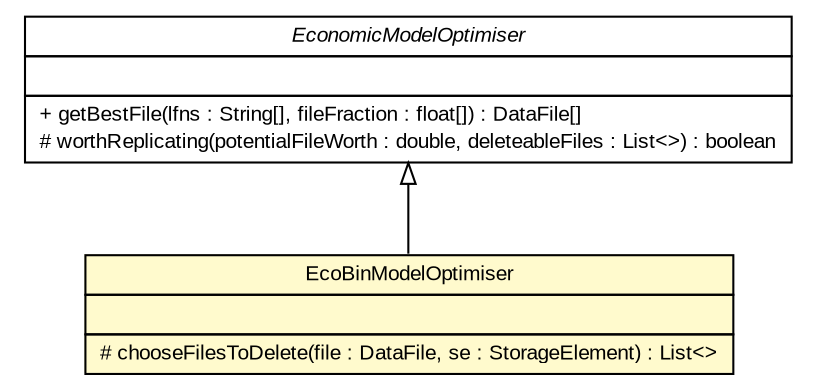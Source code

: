 #!/usr/local/bin/dot
#
# Class diagram 
# Generated by UMLGraph version R5_7_2-3-gee82a7 (http://www.umlgraph.org/)
#

digraph G {
	edge [fontname="arial",fontsize=10,labelfontname="arial",labelfontsize=10];
	node [fontname="arial",fontsize=10,shape=plaintext];
	nodesep=0.25;
	ranksep=0.5;
	// org.edg.data.replication.optorsim.optor.EconomicModelOptimiser
	c3847 [label=<<table title="org.edg.data.replication.optorsim.optor.EconomicModelOptimiser" border="0" cellborder="1" cellspacing="0" cellpadding="2" port="p" href="./EconomicModelOptimiser.html">
		<tr><td><table border="0" cellspacing="0" cellpadding="1">
<tr><td align="center" balign="center"><font face="arial italic"> EconomicModelOptimiser </font></td></tr>
		</table></td></tr>
		<tr><td><table border="0" cellspacing="0" cellpadding="1">
<tr><td align="left" balign="left">  </td></tr>
		</table></td></tr>
		<tr><td><table border="0" cellspacing="0" cellpadding="1">
<tr><td align="left" balign="left"> + getBestFile(lfns : String[], fileFraction : float[]) : DataFile[] </td></tr>
<tr><td align="left" balign="left"> # worthReplicating(potentialFileWorth : double, deleteableFiles : List&lt;&gt;) : boolean </td></tr>
		</table></td></tr>
		</table>>, URL="./EconomicModelOptimiser.html", fontname="arial", fontcolor="black", fontsize=10.0];
	// org.edg.data.replication.optorsim.optor.EcoBinModelOptimiser
	c3849 [label=<<table title="org.edg.data.replication.optorsim.optor.EcoBinModelOptimiser" border="0" cellborder="1" cellspacing="0" cellpadding="2" port="p" bgcolor="lemonChiffon" href="./EcoBinModelOptimiser.html">
		<tr><td><table border="0" cellspacing="0" cellpadding="1">
<tr><td align="center" balign="center"> EcoBinModelOptimiser </td></tr>
		</table></td></tr>
		<tr><td><table border="0" cellspacing="0" cellpadding="1">
<tr><td align="left" balign="left">  </td></tr>
		</table></td></tr>
		<tr><td><table border="0" cellspacing="0" cellpadding="1">
<tr><td align="left" balign="left"> # chooseFilesToDelete(file : DataFile, se : StorageElement) : List&lt;&gt; </td></tr>
		</table></td></tr>
		</table>>, URL="./EcoBinModelOptimiser.html", fontname="arial", fontcolor="black", fontsize=10.0];
	//org.edg.data.replication.optorsim.optor.EcoBinModelOptimiser extends org.edg.data.replication.optorsim.optor.EconomicModelOptimiser
	c3847:p -> c3849:p [dir=back,arrowtail=empty];
}

